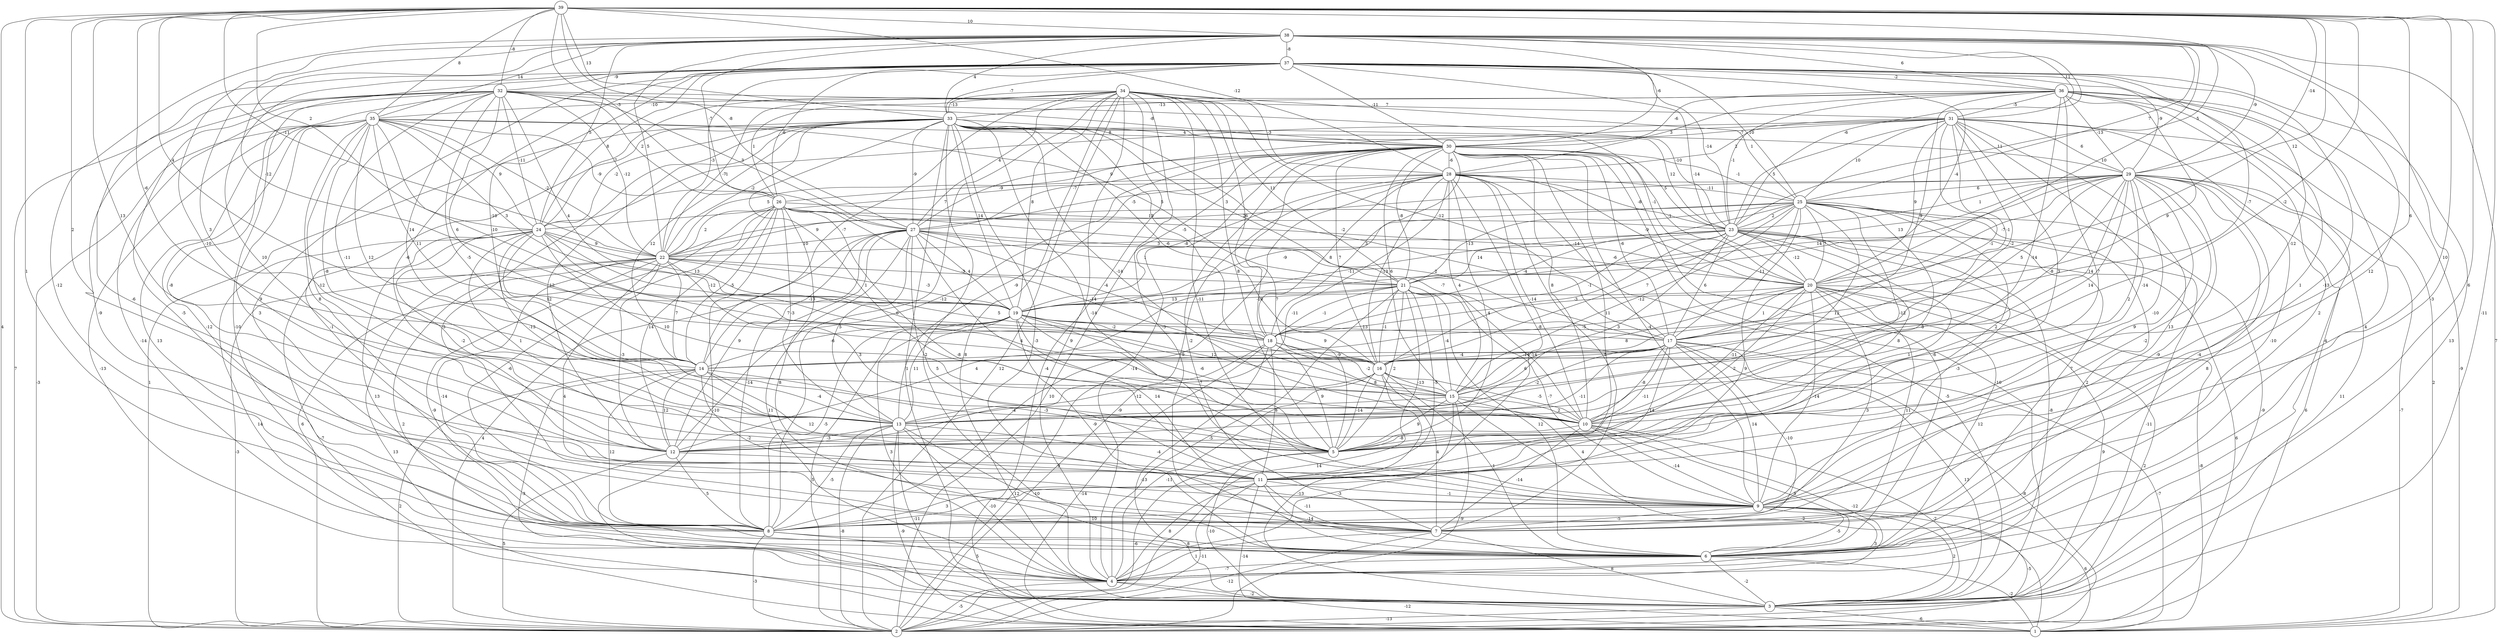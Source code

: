 graph { 
	 fontname="Helvetica,Arial,sans-serif" 
	 node [shape = circle]; 
	 39 -- 2 [label = "4"];
	 39 -- 3 [label = "-11"];
	 39 -- 6 [label = "6"];
	 39 -- 8 [label = "1"];
	 39 -- 9 [label = "10"];
	 39 -- 10 [label = "6"];
	 39 -- 12 [label = "2"];
	 39 -- 13 [label = "13"];
	 39 -- 14 [label = "-6"];
	 39 -- 15 [label = "-2"];
	 39 -- 19 [label = "4"];
	 39 -- 20 [label = "12"];
	 39 -- 22 [label = "-11"];
	 39 -- 23 [label = "5"];
	 39 -- 24 [label = "2"];
	 39 -- 26 [label = "-3"];
	 39 -- 27 [label = "-8"];
	 39 -- 28 [label = "-12"];
	 39 -- 29 [label = "-14"];
	 39 -- 32 [label = "-8"];
	 39 -- 33 [label = "13"];
	 39 -- 35 [label = "8"];
	 39 -- 38 [label = "10"];
	 38 -- 1 [label = "7"];
	 38 -- 5 [label = "-10"];
	 38 -- 6 [label = "-3"];
	 38 -- 8 [label = "-12"];
	 38 -- 9 [label = "12"];
	 38 -- 13 [label = "3"];
	 38 -- 19 [label = "-12"];
	 38 -- 20 [label = "10"];
	 38 -- 22 [label = "5"];
	 38 -- 23 [label = "-6"];
	 38 -- 24 [label = "5"];
	 38 -- 25 [label = "7"];
	 38 -- 26 [label = "-7"];
	 38 -- 29 [label = "-9"];
	 38 -- 30 [label = "-6"];
	 38 -- 31 [label = "11"];
	 38 -- 33 [label = "4"];
	 38 -- 35 [label = "14"];
	 38 -- 36 [label = "6"];
	 38 -- 37 [label = "-8"];
	 37 -- 3 [label = "13"];
	 37 -- 4 [label = "-10"];
	 37 -- 5 [label = "-6"];
	 37 -- 7 [label = "9"];
	 37 -- 8 [label = "-6"];
	 37 -- 9 [label = "-13"];
	 37 -- 10 [label = "-12"];
	 37 -- 12 [label = "10"];
	 37 -- 14 [label = "-10"];
	 37 -- 18 [label = "-7"];
	 37 -- 20 [label = "-14"];
	 37 -- 21 [label = "-4"];
	 37 -- 22 [label = "-3"];
	 37 -- 23 [label = "-14"];
	 37 -- 24 [label = "8"];
	 37 -- 25 [label = "10"];
	 37 -- 26 [label = "-6"];
	 37 -- 29 [label = "-9"];
	 37 -- 30 [label = "-11"];
	 37 -- 32 [label = "-9"];
	 37 -- 33 [label = "-7"];
	 37 -- 36 [label = "-2"];
	 36 -- 1 [label = "-9"];
	 36 -- 4 [label = "-4"];
	 36 -- 5 [label = "7"];
	 36 -- 6 [label = "4"];
	 36 -- 7 [label = "2"];
	 36 -- 11 [label = "1"];
	 36 -- 13 [label = "-14"];
	 36 -- 17 [label = "9"];
	 36 -- 18 [label = "9"];
	 36 -- 23 [label = "-1"];
	 36 -- 28 [label = "3"];
	 36 -- 29 [label = "-13"];
	 36 -- 30 [label = "-6"];
	 36 -- 31 [label = "-5"];
	 36 -- 33 [label = "-13"];
	 36 -- 35 [label = "-10"];
	 35 -- 2 [label = "-3"];
	 35 -- 3 [label = "-13"];
	 35 -- 5 [label = "-12"];
	 35 -- 6 [label = "13"];
	 35 -- 8 [label = "-12"];
	 35 -- 9 [label = "3"];
	 35 -- 11 [label = "8"];
	 35 -- 13 [label = "-8"];
	 35 -- 15 [label = "12"];
	 35 -- 16 [label = "11"];
	 35 -- 18 [label = "-10"];
	 35 -- 19 [label = "3"];
	 35 -- 21 [label = "5"];
	 35 -- 22 [label = "-2"];
	 35 -- 24 [label = "9"];
	 35 -- 27 [label = "-9"];
	 35 -- 30 [label = "8"];
	 34 -- 1 [label = "-4"];
	 34 -- 2 [label = "12"];
	 34 -- 3 [label = "8"];
	 34 -- 4 [label = "9"];
	 34 -- 5 [label = "8"];
	 34 -- 6 [label = "-3"];
	 34 -- 8 [label = "6"];
	 34 -- 9 [label = "-11"];
	 34 -- 14 [label = "-7"];
	 34 -- 17 [label = "-12"];
	 34 -- 18 [label = "6"];
	 34 -- 19 [label = "8"];
	 34 -- 21 [label = "11"];
	 34 -- 22 [label = "-1"];
	 34 -- 24 [label = "-7"];
	 34 -- 25 [label = "1"];
	 34 -- 26 [label = "1"];
	 34 -- 27 [label = "4"];
	 34 -- 28 [label = "-3"];
	 34 -- 33 [label = "-13"];
	 33 -- 2 [label = "1"];
	 33 -- 3 [label = "1"];
	 33 -- 4 [label = "-2"];
	 33 -- 5 [label = "1"];
	 33 -- 6 [label = "-3"];
	 33 -- 7 [label = "3"];
	 33 -- 8 [label = "-1"];
	 33 -- 9 [label = "-14"];
	 33 -- 10 [label = "-14"];
	 33 -- 12 [label = "12"];
	 33 -- 14 [label = "12"];
	 33 -- 16 [label = "-6"];
	 33 -- 17 [label = "-2"];
	 33 -- 18 [label = "-5"];
	 33 -- 19 [label = "14"];
	 33 -- 20 [label = "-1"];
	 33 -- 21 [label = "3"];
	 33 -- 22 [label = "-2"];
	 33 -- 23 [label = "12"];
	 33 -- 24 [label = "-2"];
	 33 -- 27 [label = "-9"];
	 33 -- 29 [label = "11"];
	 33 -- 30 [label = "4"];
	 32 -- 2 [label = "7"];
	 32 -- 4 [label = "-14"];
	 32 -- 7 [label = "-5"];
	 32 -- 8 [label = "-9"];
	 32 -- 10 [label = "-5"];
	 32 -- 11 [label = "-8"];
	 32 -- 13 [label = "-11"];
	 32 -- 14 [label = "14"];
	 32 -- 16 [label = "6"];
	 32 -- 18 [label = "4"];
	 32 -- 22 [label = "-12"];
	 32 -- 23 [label = "-10"];
	 32 -- 24 [label = "-11"];
	 32 -- 26 [label = "2"];
	 32 -- 27 [label = "3"];
	 32 -- 30 [label = "-8"];
	 32 -- 31 [label = "7"];
	 31 -- 1 [label = "2"];
	 31 -- 5 [label = "-14"];
	 31 -- 6 [label = "-10"];
	 31 -- 8 [label = "13"];
	 31 -- 10 [label = "3"];
	 31 -- 14 [label = "-1"];
	 31 -- 16 [label = "-2"];
	 31 -- 17 [label = "-1"];
	 31 -- 20 [label = "9"];
	 31 -- 23 [label = "5"];
	 31 -- 24 [label = "-7"];
	 31 -- 25 [label = "10"];
	 31 -- 27 [label = "9"];
	 31 -- 28 [label = "2"];
	 31 -- 29 [label = "6"];
	 31 -- 30 [label = "-7"];
	 30 -- 2 [label = "10"];
	 30 -- 3 [label = "-10"];
	 30 -- 4 [label = "-14"];
	 30 -- 5 [label = "7"];
	 30 -- 6 [label = "-6"];
	 30 -- 7 [label = "-2"];
	 30 -- 9 [label = "-4"];
	 30 -- 10 [label = "8"];
	 30 -- 11 [label = "11"];
	 30 -- 12 [label = "-12"];
	 30 -- 13 [label = "-9"];
	 30 -- 15 [label = "6"];
	 30 -- 16 [label = "7"];
	 30 -- 17 [label = "-6"];
	 30 -- 18 [label = "3"];
	 30 -- 20 [label = "-1"];
	 30 -- 21 [label = "-8"];
	 30 -- 22 [label = "5"];
	 30 -- 23 [label = "5"];
	 30 -- 25 [label = "-1"];
	 30 -- 27 [label = "-7"];
	 30 -- 28 [label = "-6"];
	 29 -- 1 [label = "-7"];
	 29 -- 2 [label = "6"];
	 29 -- 3 [label = "11"];
	 29 -- 5 [label = "-10"];
	 29 -- 6 [label = "8"];
	 29 -- 7 [label = "-4"];
	 29 -- 8 [label = "-9"];
	 29 -- 9 [label = "-2"];
	 29 -- 11 [label = "9"];
	 29 -- 13 [label = "2"];
	 29 -- 14 [label = "-8"];
	 29 -- 15 [label = "14"];
	 29 -- 16 [label = "14"];
	 29 -- 17 [label = "5"];
	 29 -- 19 [label = "14"];
	 29 -- 20 [label = "-7"];
	 29 -- 21 [label = "13"];
	 29 -- 22 [label = "2"];
	 29 -- 23 [label = "1"];
	 29 -- 24 [label = "7"];
	 29 -- 25 [label = "6"];
	 28 -- 2 [label = "-9"];
	 28 -- 3 [label = "-5"];
	 28 -- 5 [label = "4"];
	 28 -- 7 [label = "5"];
	 28 -- 8 [label = "9"];
	 28 -- 10 [label = "-14"];
	 28 -- 11 [label = "-8"];
	 28 -- 12 [label = "-11"];
	 28 -- 15 [label = "4"];
	 28 -- 16 [label = "-13"];
	 28 -- 18 [label = "8"];
	 28 -- 19 [label = "-8"];
	 28 -- 20 [label = "-9"];
	 28 -- 23 [label = "-8"];
	 28 -- 25 [label = "-11"];
	 28 -- 26 [label = "-9"];
	 28 -- 27 [label = "-5"];
	 27 -- 2 [label = "4"];
	 27 -- 4 [label = "11"];
	 27 -- 5 [label = "4"];
	 27 -- 8 [label = "-14"];
	 27 -- 9 [label = "5"];
	 27 -- 12 [label = "9"];
	 27 -- 13 [label = "5"];
	 27 -- 14 [label = "-13"];
	 27 -- 17 [label = "-7"];
	 27 -- 18 [label = "-4"];
	 27 -- 19 [label = "4"];
	 27 -- 20 [label = "-6"];
	 27 -- 21 [label = "1"];
	 27 -- 22 [label = "10"];
	 26 -- 2 [label = "6"];
	 26 -- 3 [label = "-10"];
	 26 -- 6 [label = "8"];
	 26 -- 8 [label = "-6"];
	 26 -- 9 [label = "-8"];
	 26 -- 12 [label = "14"];
	 26 -- 13 [label = "-3"];
	 26 -- 14 [label = "-5"];
	 26 -- 15 [label = "-14"];
	 26 -- 17 [label = "2"];
	 26 -- 20 [label = "-14"];
	 26 -- 22 [label = "2"];
	 26 -- 23 [label = "13"];
	 25 -- 3 [label = "-9"];
	 25 -- 5 [label = "2"];
	 25 -- 6 [label = "2"];
	 25 -- 7 [label = "7"];
	 25 -- 8 [label = "9"];
	 25 -- 10 [label = "-12"];
	 25 -- 12 [label = "-8"];
	 25 -- 13 [label = "12"];
	 25 -- 15 [label = "-12"];
	 25 -- 16 [label = "7"];
	 25 -- 17 [label = "-11"];
	 25 -- 18 [label = "-4"];
	 25 -- 19 [label = "-9"];
	 25 -- 20 [label = "7"];
	 25 -- 21 [label = "-13"];
	 25 -- 22 [label = "9"];
	 25 -- 23 [label = "2"];
	 24 -- 1 [label = "-7"];
	 24 -- 3 [label = "14"];
	 24 -- 5 [label = "1"];
	 24 -- 6 [label = "13"];
	 24 -- 10 [label = "10"];
	 24 -- 12 [label = "-2"];
	 24 -- 13 [label = "-13"];
	 24 -- 14 [label = "12"];
	 24 -- 15 [label = "7"];
	 24 -- 18 [label = "-12"];
	 24 -- 19 [label = "13"];
	 24 -- 22 [label = "9"];
	 23 -- 2 [label = "6"];
	 23 -- 3 [label = "-11"];
	 23 -- 4 [label = "-8"];
	 23 -- 5 [label = "8"];
	 23 -- 9 [label = "-3"];
	 23 -- 11 [label = "1"];
	 23 -- 13 [label = "3"];
	 23 -- 16 [label = "-3"];
	 23 -- 17 [label = "6"];
	 23 -- 18 [label = "-1"];
	 23 -- 19 [label = "-11"];
	 23 -- 20 [label = "-12"];
	 23 -- 21 [label = "14"];
	 23 -- 22 [label = "3"];
	 22 -- 1 [label = "13"];
	 22 -- 2 [label = "-3"];
	 22 -- 4 [label = "2"];
	 22 -- 5 [label = "3"];
	 22 -- 6 [label = "-9"];
	 22 -- 7 [label = "4"];
	 22 -- 8 [label = "-14"];
	 22 -- 12 [label = "-3"];
	 22 -- 14 [label = "7"];
	 22 -- 16 [label = "5"];
	 22 -- 19 [label = "-3"];
	 22 -- 21 [label = "-3"];
	 21 -- 2 [label = "14"];
	 21 -- 4 [label = "-5"];
	 21 -- 5 [label = "2"];
	 21 -- 6 [label = "12"];
	 21 -- 9 [label = "-7"];
	 21 -- 10 [label = "-14"];
	 21 -- 11 [label = "-5"];
	 21 -- 12 [label = "4"];
	 21 -- 15 [label = "-4"];
	 21 -- 16 [label = "-1"];
	 21 -- 18 [label = "-1"];
	 21 -- 19 [label = "13"];
	 20 -- 1 [label = "-8"];
	 20 -- 2 [label = "2"];
	 20 -- 3 [label = "9"];
	 20 -- 5 [label = "2"];
	 20 -- 6 [label = "12"];
	 20 -- 7 [label = "11"];
	 20 -- 8 [label = "3"];
	 20 -- 9 [label = "-14"];
	 20 -- 10 [label = "-11"];
	 20 -- 14 [label = "-5"];
	 20 -- 15 [label = "8"];
	 20 -- 17 [label = "1"];
	 20 -- 19 [label = "-10"];
	 19 -- 2 [label = "5"];
	 19 -- 4 [label = "3"];
	 19 -- 5 [label = "7"];
	 19 -- 7 [label = "-9"];
	 19 -- 8 [label = "-5"];
	 19 -- 10 [label = "-6"];
	 19 -- 11 [label = "14"];
	 19 -- 13 [label = "11"];
	 19 -- 14 [label = "-6"];
	 19 -- 15 [label = "12"];
	 19 -- 16 [label = "9"];
	 19 -- 17 [label = "13"];
	 19 -- 18 [label = "-2"];
	 18 -- 1 [label = "-14"];
	 18 -- 2 [label = "12"];
	 18 -- 3 [label = "-13"];
	 18 -- 5 [label = "9"];
	 18 -- 10 [label = "8"];
	 18 -- 11 [label = "8"];
	 18 -- 15 [label = "-2"];
	 18 -- 16 [label = "-9"];
	 17 -- 1 [label = "-7"];
	 17 -- 2 [label = "-8"];
	 17 -- 3 [label = "13"];
	 17 -- 5 [label = "-11"];
	 17 -- 7 [label = "-10"];
	 17 -- 9 [label = "14"];
	 17 -- 10 [label = "-8"];
	 17 -- 11 [label = "14"];
	 17 -- 12 [label = "-11"];
	 17 -- 13 [label = "-2"];
	 17 -- 14 [label = "-4"];
	 17 -- 15 [label = "6"];
	 17 -- 16 [label = "-14"];
	 16 -- 3 [label = "-13"];
	 16 -- 4 [label = "-11"];
	 16 -- 5 [label = "-14"];
	 16 -- 6 [label = "1"];
	 16 -- 7 [label = "4"];
	 16 -- 10 [label = "-5"];
	 16 -- 13 [label = "-12"];
	 16 -- 15 [label = "-13"];
	 15 -- 1 [label = "-2"];
	 15 -- 2 [label = "-9"];
	 15 -- 4 [label = "-3"];
	 15 -- 5 [label = "9"];
	 15 -- 9 [label = "4"];
	 15 -- 10 [label = "2"];
	 15 -- 13 [label = "-4"];
	 14 -- 2 [label = "2"];
	 14 -- 3 [label = "-3"];
	 14 -- 5 [label = "-3"];
	 14 -- 8 [label = "12"];
	 14 -- 9 [label = "-2"];
	 14 -- 11 [label = "12"];
	 14 -- 12 [label = "12"];
	 14 -- 13 [label = "-4"];
	 13 -- 1 [label = "-9"];
	 13 -- 2 [label = "-8"];
	 13 -- 3 [label = "-11"];
	 13 -- 4 [label = "-10"];
	 13 -- 6 [label = "-10"];
	 13 -- 8 [label = "-5"];
	 13 -- 11 [label = "-4"];
	 13 -- 12 [label = "-3"];
	 12 -- 2 [label = "5"];
	 12 -- 8 [label = "5"];
	 12 -- 11 [label = "-9"];
	 11 -- 1 [label = "-14"];
	 11 -- 2 [label = "-11"];
	 11 -- 4 [label = "8"];
	 11 -- 6 [label = "-14"];
	 11 -- 7 [label = "-11"];
	 11 -- 8 [label = "3"];
	 11 -- 9 [label = "-1"];
	 10 -- 3 [label = "-2"];
	 10 -- 4 [label = "-12"];
	 10 -- 5 [label = "-8"];
	 10 -- 6 [label = "5"];
	 10 -- 7 [label = "-14"];
	 10 -- 9 [label = "-14"];
	 9 -- 1 [label = "6"];
	 9 -- 2 [label = "-5"];
	 9 -- 3 [label = "2"];
	 9 -- 4 [label = "3"];
	 9 -- 6 [label = "-5"];
	 9 -- 7 [label = "-5"];
	 9 -- 8 [label = "10"];
	 8 -- 2 [label = "-3"];
	 8 -- 4 [label = "5"];
	 8 -- 6 [label = "8"];
	 7 -- 2 [label = "-12"];
	 7 -- 3 [label = "8"];
	 7 -- 4 [label = "1"];
	 6 -- 1 [label = "-2"];
	 6 -- 3 [label = "-2"];
	 6 -- 4 [label = "-7"];
	 5 -- 2 [label = "-6"];
	 5 -- 3 [label = "-10"];
	 4 -- 1 [label = "-12"];
	 4 -- 2 [label = "-5"];
	 4 -- 3 [label = "-2"];
	 3 -- 1 [label = "-6"];
	 3 -- 2 [label = "-13"];
	 1;
	 2;
	 3;
	 4;
	 5;
	 6;
	 7;
	 8;
	 9;
	 10;
	 11;
	 12;
	 13;
	 14;
	 15;
	 16;
	 17;
	 18;
	 19;
	 20;
	 21;
	 22;
	 23;
	 24;
	 25;
	 26;
	 27;
	 28;
	 29;
	 30;
	 31;
	 32;
	 33;
	 34;
	 35;
	 36;
	 37;
	 38;
	 39;
}
